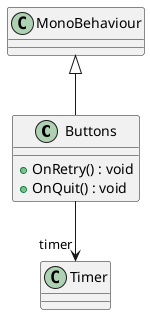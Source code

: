 @startuml
class Buttons {
    + OnRetry() : void
    + OnQuit() : void
}
MonoBehaviour <|-- Buttons
Buttons --> "timer" Timer
@enduml
